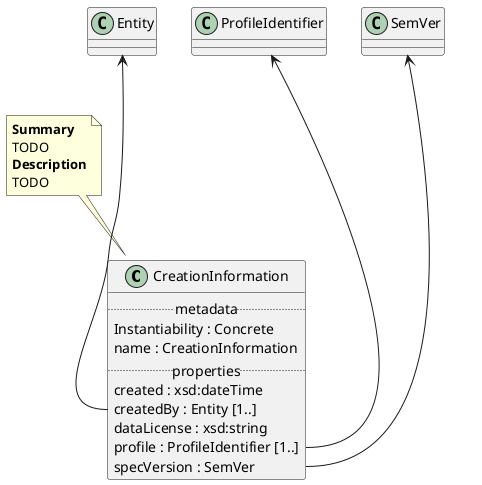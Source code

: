 @startuml
class CreationInformation {
.. metadata ..
    Instantiability : Concrete
    name : CreationInformation
.. properties ..
    created : xsd:dateTime 
    createdBy : Entity [1..]
    dataLicense : xsd:string 
    profile : ProfileIdentifier [1..]
    specVersion : SemVer 
}
note top of CreationInformation
<b>Summary</b>
TODO
<b>Description</b>
TODO
end note
"Entity" <--- "CreationInformation::createdBy"
"ProfileIdentifier" <--- "CreationInformation::profile"
"SemVer" <--- "CreationInformation::specVersion"
@enduml
